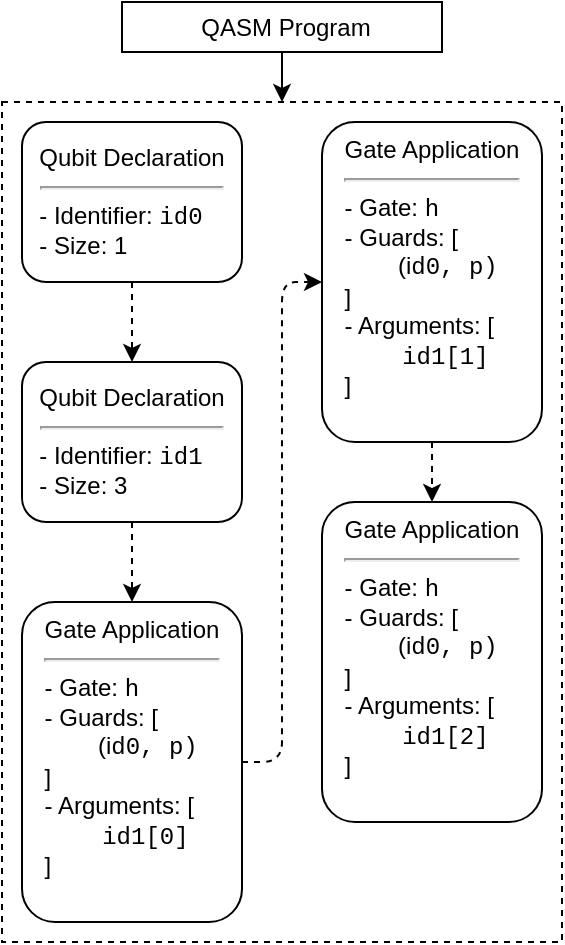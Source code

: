 <mxfile>
    <diagram id="aWsCgb6bVCKxuEZ1L0_X" name="Page-1">
        <mxGraphModel dx="452" dy="667" grid="1" gridSize="10" guides="1" tooltips="1" connect="1" arrows="1" fold="1" page="1" pageScale="1" pageWidth="850" pageHeight="1100" math="1" shadow="0">
            <root>
                <mxCell id="0"/>
                <mxCell id="1" parent="0"/>
                <mxCell id="82" value="&lt;blockquote style=&quot;margin: 0 0 0 40px; border: none; padding: 0px;&quot;&gt;&lt;br&gt;&lt;/blockquote&gt;" style="rounded=0;whiteSpace=wrap;html=1;dashed=1;align=right;" parent="1" vertex="1">
                    <mxGeometry x="150" y="310" width="280" height="420" as="geometry"/>
                </mxCell>
                <mxCell id="79" style="edgeStyle=none;html=1;entryX=0.5;entryY=0;entryDx=0;entryDy=0;dashed=1;" parent="1" source="3" target="5" edge="1">
                    <mxGeometry relative="1" as="geometry"/>
                </mxCell>
                <mxCell id="3" value="Qubit Declaration&lt;br&gt;&lt;hr&gt;&lt;div style=&quot;text-align: left;&quot;&gt;&lt;span style=&quot;background-color: initial;&quot;&gt;- Identifier: &lt;font face=&quot;Courier New&quot;&gt;id0&lt;/font&gt;&lt;/span&gt;&lt;/div&gt;&lt;div style=&quot;text-align: left;&quot;&gt;&lt;span style=&quot;background-color: initial;&quot;&gt;- Size: 1&lt;/span&gt;&lt;/div&gt;" style="rounded=1;whiteSpace=wrap;html=1;" parent="1" vertex="1">
                    <mxGeometry x="160" y="320" width="110" height="80" as="geometry"/>
                </mxCell>
                <mxCell id="81" style="edgeStyle=orthogonalEdgeStyle;html=1;entryX=0;entryY=0.5;entryDx=0;entryDy=0;dashed=1;" parent="1" source="4" target="58" edge="1">
                    <mxGeometry relative="1" as="geometry"/>
                </mxCell>
                <mxCell id="4" value="Gate Application&lt;br&gt;&lt;hr&gt;&lt;div style=&quot;text-align: left;&quot;&gt;&lt;span style=&quot;background-color: initial;&quot;&gt;- Gate: &lt;font face=&quot;Courier New&quot;&gt;h&lt;/font&gt;&lt;/span&gt;&lt;/div&gt;&lt;div style=&quot;text-align: left;&quot;&gt;&lt;span style=&quot;background-color: initial;&quot;&gt;- Guards: [&amp;nbsp;&lt;/span&gt;&lt;/div&gt;&lt;div style=&quot;text-align: left;&quot;&gt;&lt;span style=&quot;background-color: initial;&quot;&gt;&lt;span style=&quot;white-space: pre;&quot;&gt;&#9;&lt;/span&gt;(&lt;/span&gt;&lt;span style=&quot;white-space: pre; background-color: initial;&quot;&gt;i&lt;/span&gt;&lt;font style=&quot;white-space: pre; background-color: initial;&quot; face=&quot;Courier New&quot;&gt;d0, p)&lt;/font&gt;&lt;/div&gt;&lt;div style=&quot;text-align: left;&quot;&gt;&lt;span style=&quot;background-color: initial;&quot;&gt;]&lt;/span&gt;&lt;/div&gt;&lt;div style=&quot;text-align: left;&quot;&gt;&lt;span style=&quot;background-color: initial;&quot;&gt;- Arguments: [&amp;nbsp;&lt;/span&gt;&lt;/div&gt;&lt;div style=&quot;text-align: left;&quot;&gt;&lt;span style=&quot;background-color: initial;&quot;&gt;&lt;font face=&quot;Courier New&quot;&gt;&amp;nbsp; &amp;nbsp; id1[0]&lt;/font&gt;&amp;nbsp;&lt;/span&gt;&lt;/div&gt;&lt;div style=&quot;text-align: left;&quot;&gt;&lt;span style=&quot;background-color: initial;&quot;&gt;]&lt;/span&gt;&lt;/div&gt;&lt;span style=&quot;text-align: left;&quot;&gt;&lt;br&gt;&lt;/span&gt;" style="rounded=1;whiteSpace=wrap;html=1;" parent="1" vertex="1">
                    <mxGeometry x="160" y="560" width="110" height="160" as="geometry"/>
                </mxCell>
                <mxCell id="80" style="edgeStyle=none;html=1;entryX=0.5;entryY=0;entryDx=0;entryDy=0;dashed=1;" parent="1" source="5" target="4" edge="1">
                    <mxGeometry relative="1" as="geometry"/>
                </mxCell>
                <mxCell id="5" value="Qubit Declaration&lt;br&gt;&lt;hr&gt;&lt;div style=&quot;text-align: left;&quot;&gt;&lt;span style=&quot;background-color: initial;&quot;&gt;- Identifier: &lt;font face=&quot;Courier New&quot;&gt;id1&lt;/font&gt;&lt;/span&gt;&lt;/div&gt;&lt;div style=&quot;text-align: left;&quot;&gt;&lt;span style=&quot;background-color: initial;&quot;&gt;- Size: 3&lt;/span&gt;&lt;/div&gt;" style="rounded=1;whiteSpace=wrap;html=1;" parent="1" vertex="1">
                    <mxGeometry x="160" y="440" width="110" height="80" as="geometry"/>
                </mxCell>
                <mxCell id="67" style="edgeStyle=orthogonalEdgeStyle;html=1;entryX=0.5;entryY=0;entryDx=0;entryDy=0;fontFamily=Courier New;dashed=1;" parent="1" source="58" target="59" edge="1">
                    <mxGeometry relative="1" as="geometry"/>
                </mxCell>
                <mxCell id="58" value="Gate Application&lt;br&gt;&lt;hr&gt;&lt;div style=&quot;text-align: left;&quot;&gt;&lt;span style=&quot;background-color: initial;&quot;&gt;- Gate: &lt;font face=&quot;Courier New&quot;&gt;h&lt;/font&gt;&lt;/span&gt;&lt;/div&gt;&lt;div style=&quot;text-align: left;&quot;&gt;&lt;span style=&quot;background-color: initial;&quot;&gt;- Guards: [&amp;nbsp;&lt;/span&gt;&lt;/div&gt;&lt;div style=&quot;text-align: left;&quot;&gt;&lt;span style=&quot;background-color: initial;&quot;&gt;&lt;span style=&quot;white-space: pre;&quot;&gt;&#9;&lt;/span&gt;(&lt;/span&gt;&lt;span style=&quot;background-color: initial;&quot;&gt;i&lt;/span&gt;&lt;font style=&quot;background-color: initial;&quot; face=&quot;Courier New&quot;&gt;d0, p)&lt;/font&gt;&lt;span style=&quot;background-color: initial;&quot;&gt;&#9;&lt;/span&gt;&lt;/div&gt;&lt;div style=&quot;text-align: left;&quot;&gt;&lt;span style=&quot;background-color: initial;&quot;&gt;]&lt;/span&gt;&lt;/div&gt;&lt;div style=&quot;text-align: left;&quot;&gt;&lt;span style=&quot;background-color: initial;&quot;&gt;- Arguments: [&amp;nbsp;&lt;/span&gt;&lt;/div&gt;&lt;div style=&quot;text-align: left;&quot;&gt;&lt;span style=&quot;background-color: initial;&quot;&gt;&lt;font face=&quot;Courier New&quot;&gt;&amp;nbsp; &amp;nbsp; id1[1]&lt;/font&gt;&amp;nbsp;&lt;/span&gt;&lt;/div&gt;&lt;div style=&quot;text-align: left;&quot;&gt;&lt;span style=&quot;background-color: initial;&quot;&gt;]&lt;/span&gt;&lt;/div&gt;&lt;span style=&quot;text-align: left;&quot;&gt;&lt;br&gt;&lt;/span&gt;" style="rounded=1;whiteSpace=wrap;html=1;" parent="1" vertex="1">
                    <mxGeometry x="310" y="320" width="110" height="160" as="geometry"/>
                </mxCell>
                <mxCell id="59" value="Gate Application&lt;br&gt;&lt;hr&gt;&lt;div style=&quot;text-align: left;&quot;&gt;&lt;span style=&quot;background-color: initial;&quot;&gt;- Gate: &lt;font face=&quot;Courier New&quot;&gt;h&lt;/font&gt;&lt;/span&gt;&lt;/div&gt;&lt;div style=&quot;text-align: left;&quot;&gt;&lt;span style=&quot;background-color: initial;&quot;&gt;- Guards: [&amp;nbsp;&lt;/span&gt;&lt;/div&gt;&lt;div style=&quot;text-align: left;&quot;&gt;&lt;span style=&quot;background-color: initial;&quot;&gt;&lt;span style=&quot;white-space: pre;&quot;&gt;&#9;&lt;/span&gt;(&lt;/span&gt;&lt;span style=&quot;background-color: initial;&quot;&gt;i&lt;/span&gt;&lt;font style=&quot;background-color: initial;&quot; face=&quot;Courier New&quot;&gt;d0, p)&lt;/font&gt;&lt;span style=&quot;background-color: initial;&quot;&gt;&#9;&lt;/span&gt;&lt;/div&gt;&lt;div style=&quot;text-align: left;&quot;&gt;&lt;span style=&quot;background-color: initial;&quot;&gt;]&lt;/span&gt;&lt;/div&gt;&lt;div style=&quot;text-align: left;&quot;&gt;&lt;span style=&quot;background-color: initial;&quot;&gt;- Arguments: [&amp;nbsp;&lt;/span&gt;&lt;/div&gt;&lt;div style=&quot;text-align: left;&quot;&gt;&lt;span style=&quot;background-color: initial;&quot;&gt;&lt;font face=&quot;Courier New&quot;&gt;&amp;nbsp; &amp;nbsp; id1[2]&lt;/font&gt;&amp;nbsp;&lt;/span&gt;&lt;/div&gt;&lt;div style=&quot;text-align: left;&quot;&gt;&lt;span style=&quot;background-color: initial;&quot;&gt;]&lt;/span&gt;&lt;/div&gt;&lt;span style=&quot;text-align: left;&quot;&gt;&lt;br&gt;&lt;/span&gt;" style="rounded=1;whiteSpace=wrap;html=1;" parent="1" vertex="1">
                    <mxGeometry x="310" y="510" width="110" height="160" as="geometry"/>
                </mxCell>
                <mxCell id="85" style="edgeStyle=none;html=1;entryX=0.5;entryY=0;entryDx=0;entryDy=0;" parent="1" source="69" target="82" edge="1">
                    <mxGeometry relative="1" as="geometry"/>
                </mxCell>
                <mxCell id="69" value="&lt;div style=&quot;&quot;&gt;&lt;span style=&quot;background-color: initial;&quot;&gt;QASM Program&lt;/span&gt;&lt;/div&gt;" style="rounded=0;whiteSpace=wrap;html=1;align=center;labelPosition=center;verticalLabelPosition=middle;verticalAlign=middle;fontColor=default;fillColor=none;spacingLeft=4;" parent="1" vertex="1">
                    <mxGeometry x="210" y="260" width="160" height="25" as="geometry"/>
                </mxCell>
            </root>
        </mxGraphModel>
    </diagram>
</mxfile>